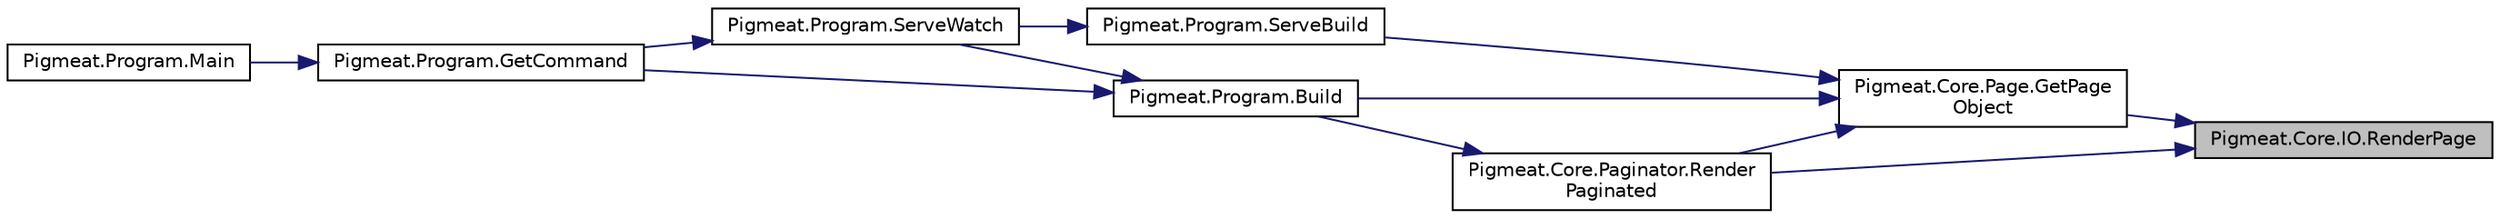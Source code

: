 digraph "Pigmeat.Core.IO.RenderPage"
{
 // LATEX_PDF_SIZE
  edge [fontname="Helvetica",fontsize="10",labelfontname="Helvetica",labelfontsize="10"];
  node [fontname="Helvetica",fontsize="10",shape=record];
  rankdir="RL";
  Node1 [label="Pigmeat.Core.IO.RenderPage",height=0.2,width=0.4,color="black", fillcolor="grey75", style="filled", fontcolor="black",tooltip="Take layout, place Markdig-parsed content in layout, evaluate includes, render with Scriban"];
  Node1 -> Node2 [dir="back",color="midnightblue",fontsize="10",style="solid",fontname="Helvetica"];
  Node2 [label="Pigmeat.Core.Page.GetPage\lObject",height=0.2,width=0.4,color="black", fillcolor="white", style="filled",URL="$class_pigmeat_1_1_core_1_1_page.html#a3a2dee942bb7b2f763ce5d1caba4163d",tooltip="Parses a given page into a JObject"];
  Node2 -> Node3 [dir="back",color="midnightblue",fontsize="10",style="solid",fontname="Helvetica"];
  Node3 [label="Pigmeat.Program.Build",height=0.2,width=0.4,color="black", fillcolor="white", style="filled",URL="$class_pigmeat_1_1_program.html#a878beaee804aea5645618e59b1a6d250",tooltip="The standard Pigmeat build process"];
  Node3 -> Node4 [dir="back",color="midnightblue",fontsize="10",style="solid",fontname="Helvetica"];
  Node4 [label="Pigmeat.Program.GetCommand",height=0.2,width=0.4,color="black", fillcolor="white", style="filled",URL="$class_pigmeat_1_1_program.html#a813269f3c9466bddfa561c72eb56de4f",tooltip="Perform actions specified by command calls"];
  Node4 -> Node5 [dir="back",color="midnightblue",fontsize="10",style="solid",fontname="Helvetica"];
  Node5 [label="Pigmeat.Program.Main",height=0.2,width=0.4,color="black", fillcolor="white", style="filled",URL="$class_pigmeat_1_1_program.html#a3b898a93d66f23079be04ac657013df3",tooltip="Handle primary tool information, such as command inputs and current directory"];
  Node3 -> Node6 [dir="back",color="midnightblue",fontsize="10",style="solid",fontname="Helvetica"];
  Node6 [label="Pigmeat.Program.ServeWatch",height=0.2,width=0.4,color="black", fillcolor="white", style="filled",URL="$class_pigmeat_1_1_program.html#a7fbef86d893429923099420b3748b826",tooltip="Watch the file system for changes (initial component of the serve command)"];
  Node6 -> Node4 [dir="back",color="midnightblue",fontsize="10",style="solid",fontname="Helvetica"];
  Node2 -> Node7 [dir="back",color="midnightblue",fontsize="10",style="solid",fontname="Helvetica"];
  Node7 [label="Pigmeat.Core.Paginator.Render\lPaginated",height=0.2,width=0.4,color="black", fillcolor="white", style="filled",URL="$class_pigmeat_1_1_core_1_1_paginator.html#a38c0bfdf8bfe439eb2a3e58a638c823a",tooltip="Outputs a paginated version of a page (requires {{ page.paginate }} and {{ page.collection }})"];
  Node7 -> Node3 [dir="back",color="midnightblue",fontsize="10",style="solid",fontname="Helvetica"];
  Node2 -> Node8 [dir="back",color="midnightblue",fontsize="10",style="solid",fontname="Helvetica"];
  Node8 [label="Pigmeat.Program.ServeBuild",height=0.2,width=0.4,color="black", fillcolor="white", style="filled",URL="$class_pigmeat_1_1_program.html#a196f0e133927e9c381295c4915ebdfb2",tooltip="Rebuild changed files (final component of the serve command)"];
  Node8 -> Node6 [dir="back",color="midnightblue",fontsize="10",style="solid",fontname="Helvetica"];
  Node1 -> Node7 [dir="back",color="midnightblue",fontsize="10",style="solid",fontname="Helvetica"];
}
